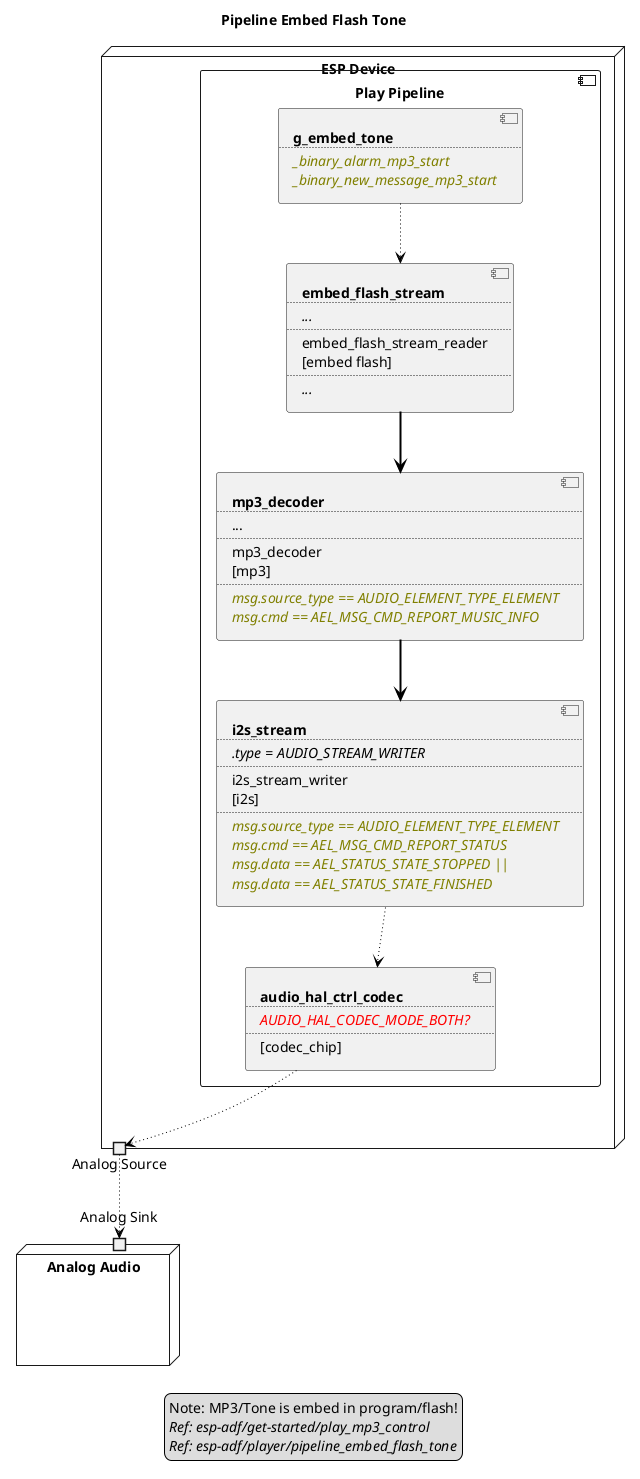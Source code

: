 ﻿@startuml pipeline_embed_flash_tone
title Pipeline Embed Flash Tone
allowmixing

legend
Note: MP3/Tone is embed in program/flash!
//Ref: esp-adf/get-started/play_mp3_control//
//Ref: esp-adf/player/pipeline_embed_flash_tone//
end legend

node "ESP Device" as ESPDevice {

    component "Play Pipeline" as PlayPipeline {
        component GEmbedTone [
            <b>g_embed_tone
            ....
            <i><color olive>_binary_alarm_mp3_start
            <i><color olive>_binary_new_message_mp3_start
        ]

        component EmbedFlashStream [
            <b>embed_flash_stream
            ....
            <i>...
            ....
            embed_flash_stream_reader
            [embed flash]
            ....
            <i>...
        ]

        component Mp3Decoder [
            <b>mp3_decoder
            ....
            ...
            ....
            mp3_decoder
            [mp3]
            ....
            <i><color olive>msg.source_type == AUDIO_ELEMENT_TYPE_ELEMENT
            <i><color olive>msg.cmd == AEL_MSG_CMD_REPORT_MUSIC_INFO
        ]

        component I2SStream [
            <b>i2s_stream
            ....
            <i>.type = AUDIO_STREAM_WRITER
            ....
            i2s_stream_writer
            [i2s]
            ....
            <i><color olive>msg.source_type == AUDIO_ELEMENT_TYPE_ELEMENT
            <i><color olive>msg.cmd == AEL_MSG_CMD_REPORT_STATUS
            <i><color olive>msg.data == AEL_STATUS_STATE_STOPPED ||
            <i><color olive>msg.data == AEL_STATUS_STATE_FINISHED
        ]

        component HALCodec [
            <b>audio_hal_ctrl_codec
            ....
            <i><color red>AUDIO_HAL_CODEC_MODE_BOTH?
            ....
            [codec_chip]
        ]
    }

    portout "Analog Source" as AnalogSource
} 

node "Analog Audio" as AnalogAudio  {
    portin "Analog Sink" as AnalogSink
}

GEmbedTone --> EmbedFlashStream #line:black;line.dotted;text:black
EmbedFlashStream --> Mp3Decoder #line:black;line.bold;text:black
Mp3Decoder --> I2SStream        #line:black;line.bold;text:black
I2SStream  --> HALCodec         #line:black;line.dotted;text:black
HALCodec   --> AnalogSource     #line:black;line.dotted;text:black

AnalogSource --> AnalogSink     #line:black;line.dotted;text:black

@enduml
